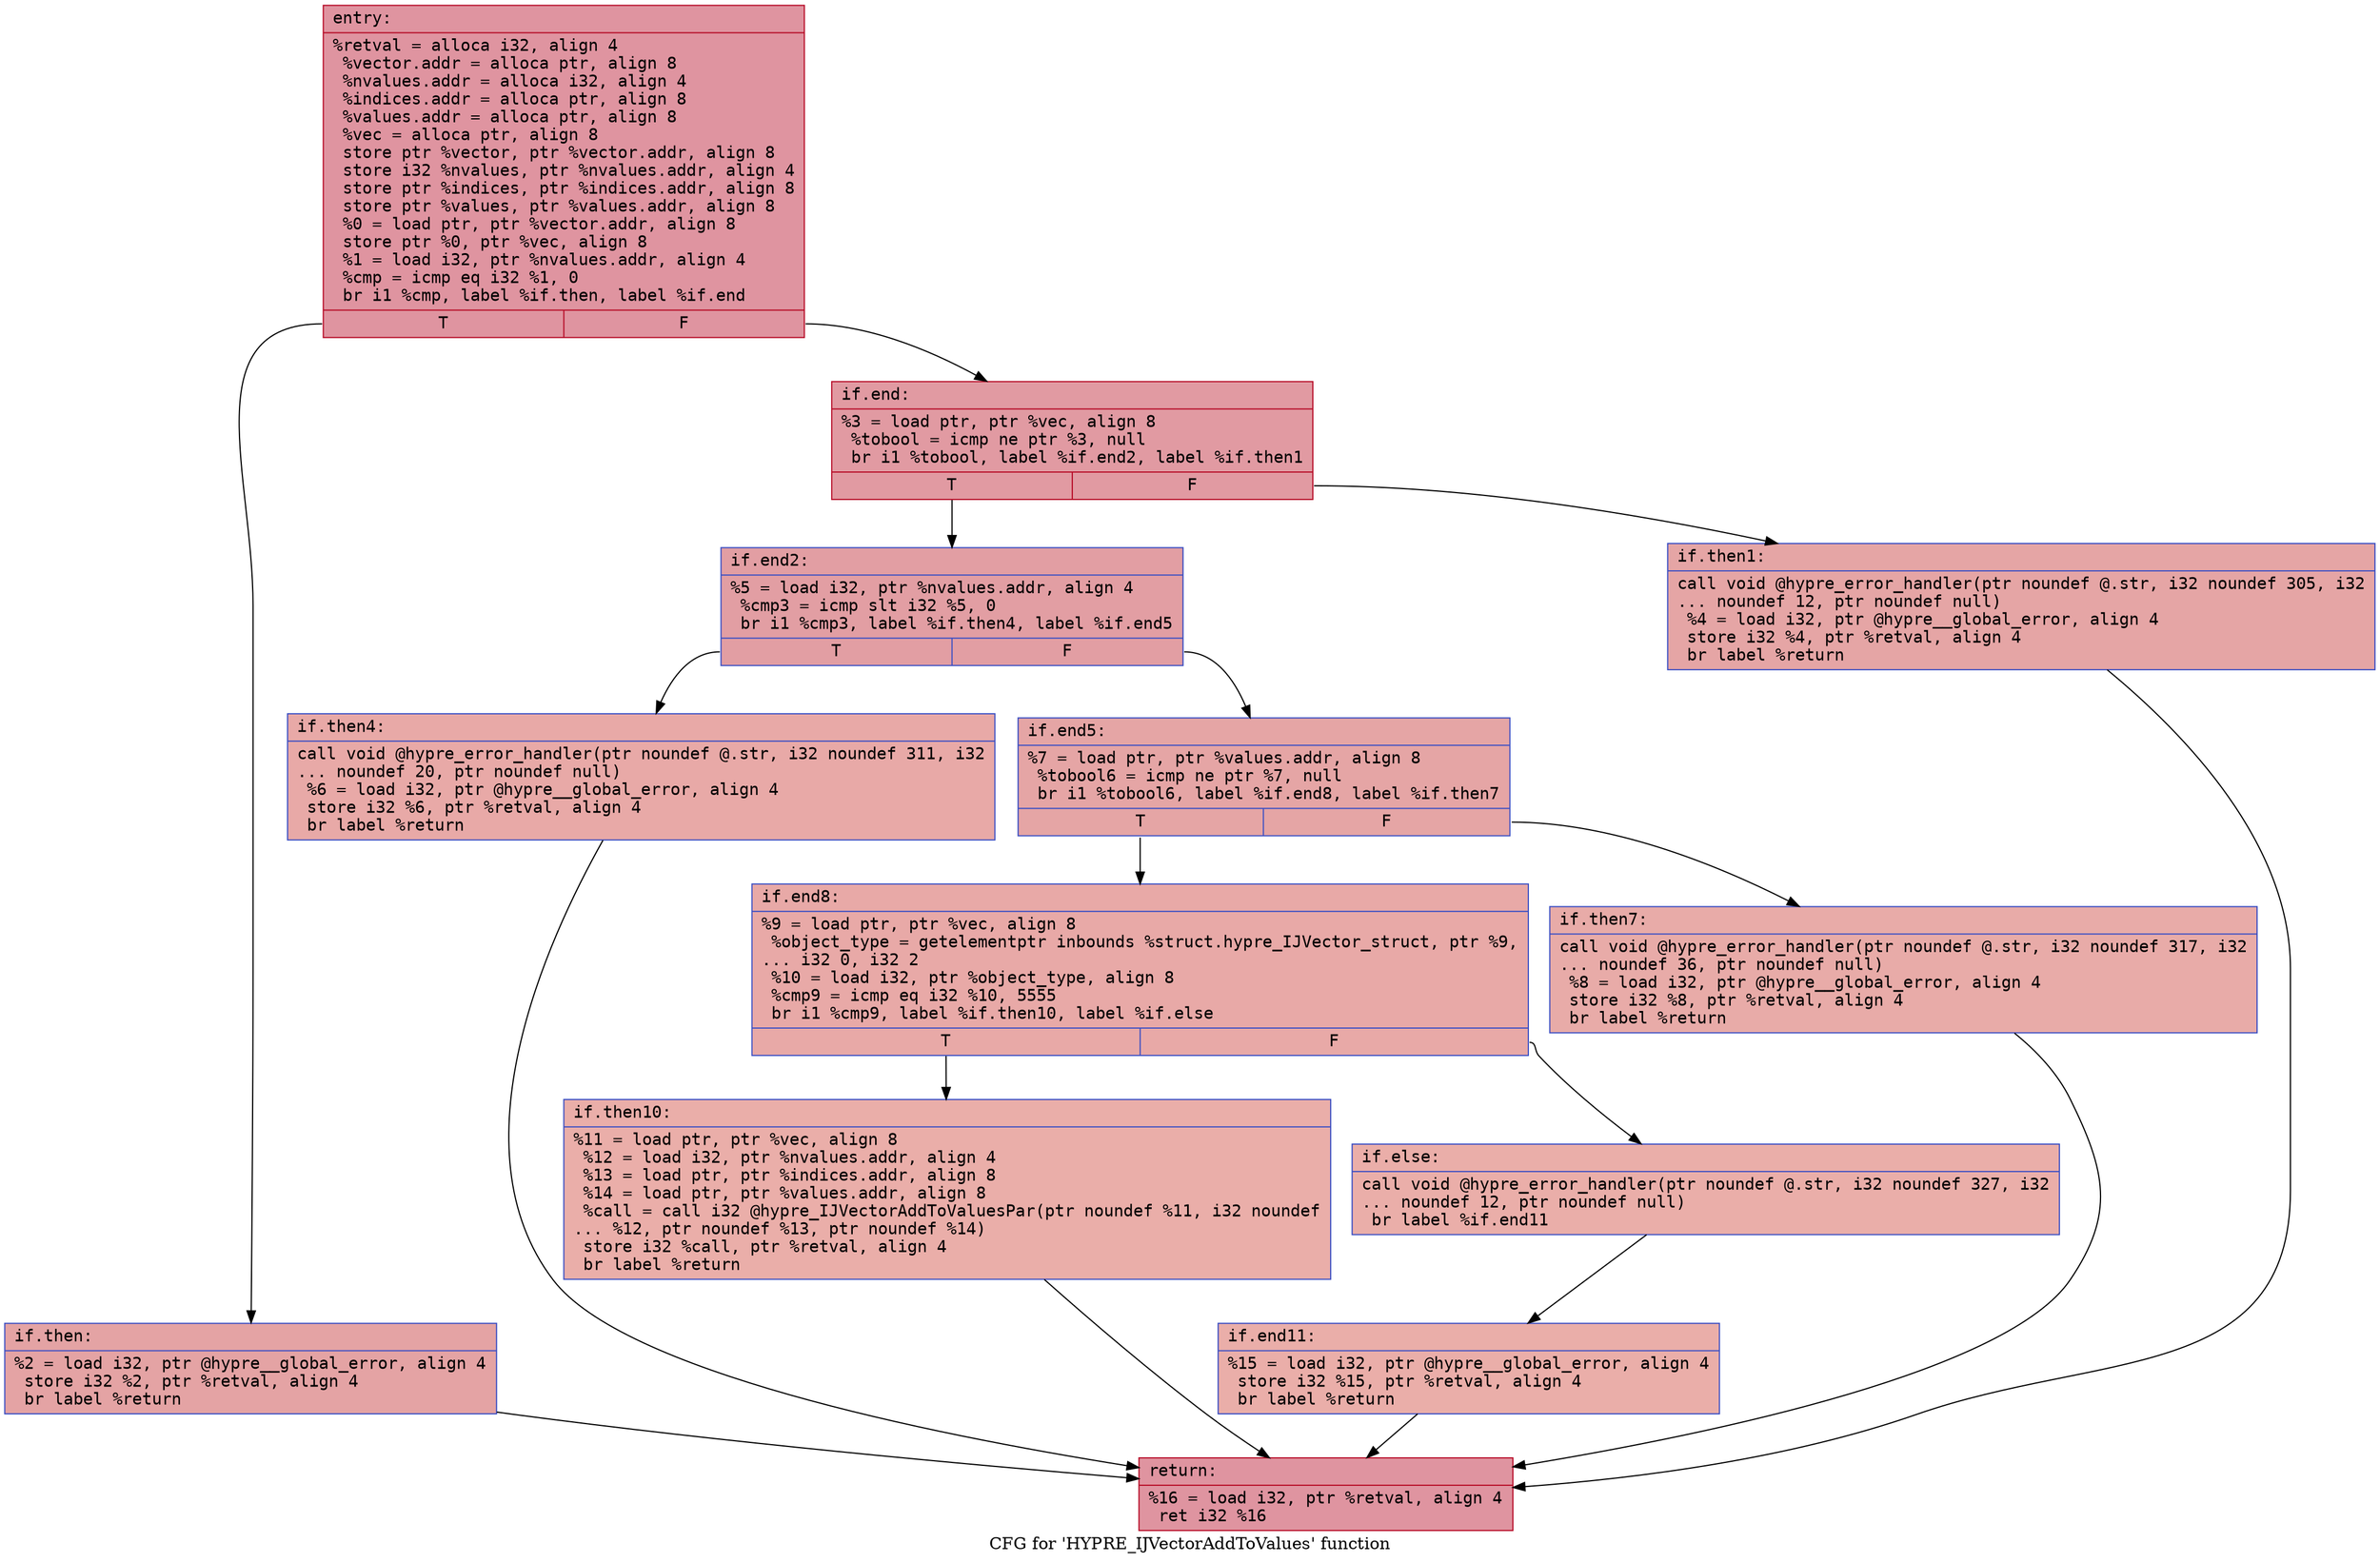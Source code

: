 digraph "CFG for 'HYPRE_IJVectorAddToValues' function" {
	label="CFG for 'HYPRE_IJVectorAddToValues' function";

	Node0x5578cb1697b0 [shape=record,color="#b70d28ff", style=filled, fillcolor="#b70d2870" fontname="Courier",label="{entry:\l|  %retval = alloca i32, align 4\l  %vector.addr = alloca ptr, align 8\l  %nvalues.addr = alloca i32, align 4\l  %indices.addr = alloca ptr, align 8\l  %values.addr = alloca ptr, align 8\l  %vec = alloca ptr, align 8\l  store ptr %vector, ptr %vector.addr, align 8\l  store i32 %nvalues, ptr %nvalues.addr, align 4\l  store ptr %indices, ptr %indices.addr, align 8\l  store ptr %values, ptr %values.addr, align 8\l  %0 = load ptr, ptr %vector.addr, align 8\l  store ptr %0, ptr %vec, align 8\l  %1 = load i32, ptr %nvalues.addr, align 4\l  %cmp = icmp eq i32 %1, 0\l  br i1 %cmp, label %if.then, label %if.end\l|{<s0>T|<s1>F}}"];
	Node0x5578cb1697b0:s0 -> Node0x5578cb15fbd0[tooltip="entry -> if.then\nProbability 37.50%" ];
	Node0x5578cb1697b0:s1 -> Node0x5578cb169670[tooltip="entry -> if.end\nProbability 62.50%" ];
	Node0x5578cb15fbd0 [shape=record,color="#3d50c3ff", style=filled, fillcolor="#c32e3170" fontname="Courier",label="{if.then:\l|  %2 = load i32, ptr @hypre__global_error, align 4\l  store i32 %2, ptr %retval, align 4\l  br label %return\l}"];
	Node0x5578cb15fbd0 -> Node0x5578cb160010[tooltip="if.then -> return\nProbability 100.00%" ];
	Node0x5578cb169670 [shape=record,color="#b70d28ff", style=filled, fillcolor="#bb1b2c70" fontname="Courier",label="{if.end:\l|  %3 = load ptr, ptr %vec, align 8\l  %tobool = icmp ne ptr %3, null\l  br i1 %tobool, label %if.end2, label %if.then1\l|{<s0>T|<s1>F}}"];
	Node0x5578cb169670:s0 -> Node0x5578cb1601b0[tooltip="if.end -> if.end2\nProbability 62.50%" ];
	Node0x5578cb169670:s1 -> Node0x5578cb160220[tooltip="if.end -> if.then1\nProbability 37.50%" ];
	Node0x5578cb160220 [shape=record,color="#3d50c3ff", style=filled, fillcolor="#c5333470" fontname="Courier",label="{if.then1:\l|  call void @hypre_error_handler(ptr noundef @.str, i32 noundef 305, i32\l... noundef 12, ptr noundef null)\l  %4 = load i32, ptr @hypre__global_error, align 4\l  store i32 %4, ptr %retval, align 4\l  br label %return\l}"];
	Node0x5578cb160220 -> Node0x5578cb160010[tooltip="if.then1 -> return\nProbability 100.00%" ];
	Node0x5578cb1601b0 [shape=record,color="#3d50c3ff", style=filled, fillcolor="#be242e70" fontname="Courier",label="{if.end2:\l|  %5 = load i32, ptr %nvalues.addr, align 4\l  %cmp3 = icmp slt i32 %5, 0\l  br i1 %cmp3, label %if.then4, label %if.end5\l|{<s0>T|<s1>F}}"];
	Node0x5578cb1601b0:s0 -> Node0x5578cb16bbd0[tooltip="if.end2 -> if.then4\nProbability 37.50%" ];
	Node0x5578cb1601b0:s1 -> Node0x5578cb16bc20[tooltip="if.end2 -> if.end5\nProbability 62.50%" ];
	Node0x5578cb16bbd0 [shape=record,color="#3d50c3ff", style=filled, fillcolor="#ca3b3770" fontname="Courier",label="{if.then4:\l|  call void @hypre_error_handler(ptr noundef @.str, i32 noundef 311, i32\l... noundef 20, ptr noundef null)\l  %6 = load i32, ptr @hypre__global_error, align 4\l  store i32 %6, ptr %retval, align 4\l  br label %return\l}"];
	Node0x5578cb16bbd0 -> Node0x5578cb160010[tooltip="if.then4 -> return\nProbability 100.00%" ];
	Node0x5578cb16bc20 [shape=record,color="#3d50c3ff", style=filled, fillcolor="#c5333470" fontname="Courier",label="{if.end5:\l|  %7 = load ptr, ptr %values.addr, align 8\l  %tobool6 = icmp ne ptr %7, null\l  br i1 %tobool6, label %if.end8, label %if.then7\l|{<s0>T|<s1>F}}"];
	Node0x5578cb16bc20:s0 -> Node0x5578cb16c1b0[tooltip="if.end5 -> if.end8\nProbability 62.50%" ];
	Node0x5578cb16bc20:s1 -> Node0x5578cb16c200[tooltip="if.end5 -> if.then7\nProbability 37.50%" ];
	Node0x5578cb16c200 [shape=record,color="#3d50c3ff", style=filled, fillcolor="#cc403a70" fontname="Courier",label="{if.then7:\l|  call void @hypre_error_handler(ptr noundef @.str, i32 noundef 317, i32\l... noundef 36, ptr noundef null)\l  %8 = load i32, ptr @hypre__global_error, align 4\l  store i32 %8, ptr %retval, align 4\l  br label %return\l}"];
	Node0x5578cb16c200 -> Node0x5578cb160010[tooltip="if.then7 -> return\nProbability 100.00%" ];
	Node0x5578cb16c1b0 [shape=record,color="#3d50c3ff", style=filled, fillcolor="#ca3b3770" fontname="Courier",label="{if.end8:\l|  %9 = load ptr, ptr %vec, align 8\l  %object_type = getelementptr inbounds %struct.hypre_IJVector_struct, ptr %9,\l... i32 0, i32 2\l  %10 = load i32, ptr %object_type, align 8\l  %cmp9 = icmp eq i32 %10, 5555\l  br i1 %cmp9, label %if.then10, label %if.else\l|{<s0>T|<s1>F}}"];
	Node0x5578cb16c1b0:s0 -> Node0x5578cb16cbf0[tooltip="if.end8 -> if.then10\nProbability 50.00%" ];
	Node0x5578cb16c1b0:s1 -> Node0x5578cb16cc40[tooltip="if.end8 -> if.else\nProbability 50.00%" ];
	Node0x5578cb16cbf0 [shape=record,color="#3d50c3ff", style=filled, fillcolor="#d0473d70" fontname="Courier",label="{if.then10:\l|  %11 = load ptr, ptr %vec, align 8\l  %12 = load i32, ptr %nvalues.addr, align 4\l  %13 = load ptr, ptr %indices.addr, align 8\l  %14 = load ptr, ptr %values.addr, align 8\l  %call = call i32 @hypre_IJVectorAddToValuesPar(ptr noundef %11, i32 noundef\l... %12, ptr noundef %13, ptr noundef %14)\l  store i32 %call, ptr %retval, align 4\l  br label %return\l}"];
	Node0x5578cb16cbf0 -> Node0x5578cb160010[tooltip="if.then10 -> return\nProbability 100.00%" ];
	Node0x5578cb16cc40 [shape=record,color="#3d50c3ff", style=filled, fillcolor="#d0473d70" fontname="Courier",label="{if.else:\l|  call void @hypre_error_handler(ptr noundef @.str, i32 noundef 327, i32\l... noundef 12, ptr noundef null)\l  br label %if.end11\l}"];
	Node0x5578cb16cc40 -> Node0x5578cb16d490[tooltip="if.else -> if.end11\nProbability 100.00%" ];
	Node0x5578cb16d490 [shape=record,color="#3d50c3ff", style=filled, fillcolor="#d0473d70" fontname="Courier",label="{if.end11:\l|  %15 = load i32, ptr @hypre__global_error, align 4\l  store i32 %15, ptr %retval, align 4\l  br label %return\l}"];
	Node0x5578cb16d490 -> Node0x5578cb160010[tooltip="if.end11 -> return\nProbability 100.00%" ];
	Node0x5578cb160010 [shape=record,color="#b70d28ff", style=filled, fillcolor="#b70d2870" fontname="Courier",label="{return:\l|  %16 = load i32, ptr %retval, align 4\l  ret i32 %16\l}"];
}
